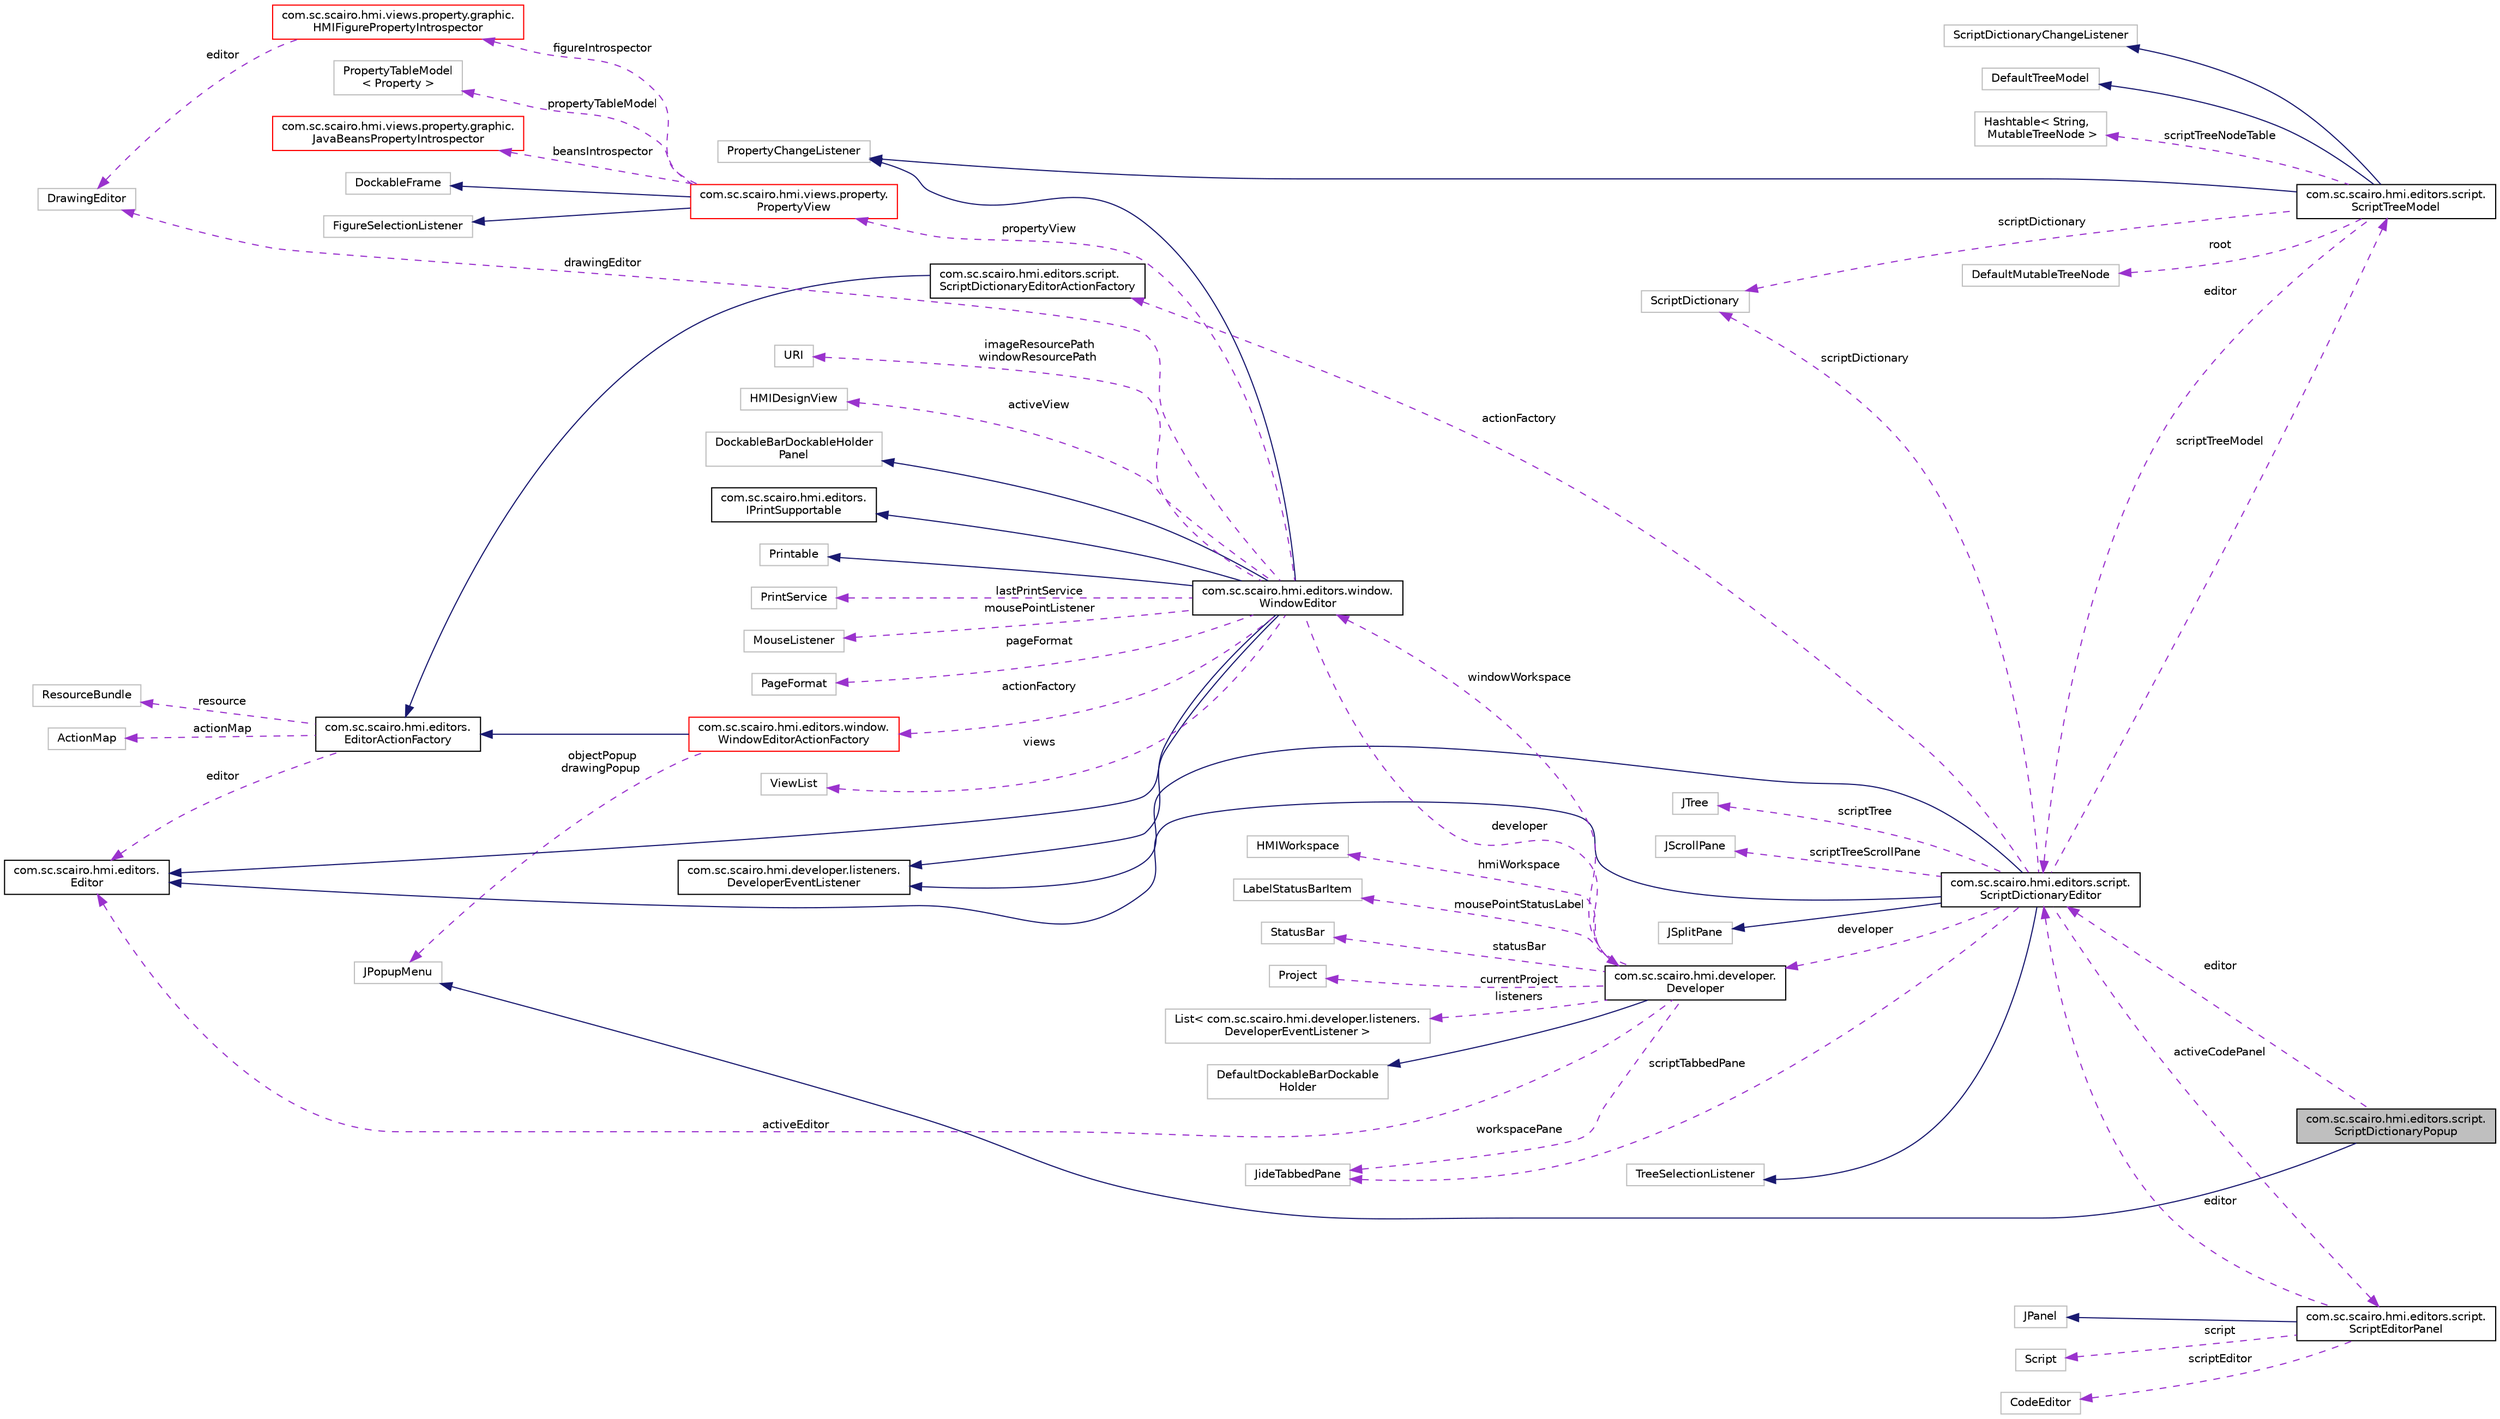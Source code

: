 digraph "com.sc.scairo.hmi.editors.script.ScriptDictionaryPopup"
{
 // LATEX_PDF_SIZE
  edge [fontname="Helvetica",fontsize="10",labelfontname="Helvetica",labelfontsize="10"];
  node [fontname="Helvetica",fontsize="10",shape=record];
  rankdir="LR";
  Node1 [label="com.sc.scairo.hmi.editors.script.\lScriptDictionaryPopup",height=0.2,width=0.4,color="black", fillcolor="grey75", style="filled", fontcolor="black",tooltip=" "];
  Node2 -> Node1 [dir="back",color="midnightblue",fontsize="10",style="solid",fontname="Helvetica"];
  Node2 [label="JPopupMenu",height=0.2,width=0.4,color="grey75", fillcolor="white", style="filled",tooltip=" "];
  Node3 -> Node1 [dir="back",color="darkorchid3",fontsize="10",style="dashed",label=" editor" ,fontname="Helvetica"];
  Node3 [label="com.sc.scairo.hmi.editors.script.\lScriptDictionaryEditor",height=0.2,width=0.4,color="black", fillcolor="white", style="filled",URL="$classcom_1_1sc_1_1scairo_1_1hmi_1_1editors_1_1script_1_1_script_dictionary_editor.html",tooltip=" "];
  Node4 -> Node3 [dir="back",color="midnightblue",fontsize="10",style="solid",fontname="Helvetica"];
  Node4 [label="JSplitPane",height=0.2,width=0.4,color="grey75", fillcolor="white", style="filled",tooltip=" "];
  Node5 -> Node3 [dir="back",color="midnightblue",fontsize="10",style="solid",fontname="Helvetica"];
  Node5 [label="com.sc.scairo.hmi.developer.listeners.\lDeveloperEventListener",height=0.2,width=0.4,color="black", fillcolor="white", style="filled",URL="$interfacecom_1_1sc_1_1scairo_1_1hmi_1_1developer_1_1listeners_1_1_developer_event_listener.html",tooltip=" "];
  Node6 -> Node3 [dir="back",color="midnightblue",fontsize="10",style="solid",fontname="Helvetica"];
  Node6 [label="com.sc.scairo.hmi.editors.\lEditor",height=0.2,width=0.4,color="black", fillcolor="white", style="filled",URL="$interfacecom_1_1sc_1_1scairo_1_1hmi_1_1editors_1_1_editor.html",tooltip=" "];
  Node7 -> Node3 [dir="back",color="midnightblue",fontsize="10",style="solid",fontname="Helvetica"];
  Node7 [label="TreeSelectionListener",height=0.2,width=0.4,color="grey75", fillcolor="white", style="filled",tooltip=" "];
  Node8 -> Node3 [dir="back",color="darkorchid3",fontsize="10",style="dashed",label=" scriptTreeModel" ,fontname="Helvetica"];
  Node8 [label="com.sc.scairo.hmi.editors.script.\lScriptTreeModel",height=0.2,width=0.4,color="black", fillcolor="white", style="filled",URL="$classcom_1_1sc_1_1scairo_1_1hmi_1_1editors_1_1script_1_1_script_tree_model.html",tooltip=" "];
  Node9 -> Node8 [dir="back",color="midnightblue",fontsize="10",style="solid",fontname="Helvetica"];
  Node9 [label="DefaultTreeModel",height=0.2,width=0.4,color="grey75", fillcolor="white", style="filled",tooltip=" "];
  Node10 -> Node8 [dir="back",color="midnightblue",fontsize="10",style="solid",fontname="Helvetica"];
  Node10 [label="ScriptDictionaryChangeListener",height=0.2,width=0.4,color="grey75", fillcolor="white", style="filled",tooltip=" "];
  Node11 -> Node8 [dir="back",color="midnightblue",fontsize="10",style="solid",fontname="Helvetica"];
  Node11 [label="PropertyChangeListener",height=0.2,width=0.4,color="grey75", fillcolor="white", style="filled",tooltip=" "];
  Node12 -> Node8 [dir="back",color="darkorchid3",fontsize="10",style="dashed",label=" scriptDictionary" ,fontname="Helvetica"];
  Node12 [label="ScriptDictionary",height=0.2,width=0.4,color="grey75", fillcolor="white", style="filled",tooltip=" "];
  Node13 -> Node8 [dir="back",color="darkorchid3",fontsize="10",style="dashed",label=" root" ,fontname="Helvetica"];
  Node13 [label="DefaultMutableTreeNode",height=0.2,width=0.4,color="grey75", fillcolor="white", style="filled",tooltip=" "];
  Node14 -> Node8 [dir="back",color="darkorchid3",fontsize="10",style="dashed",label=" scriptTreeNodeTable" ,fontname="Helvetica"];
  Node14 [label="Hashtable\< String,\l MutableTreeNode \>",height=0.2,width=0.4,color="grey75", fillcolor="white", style="filled",tooltip=" "];
  Node3 -> Node8 [dir="back",color="darkorchid3",fontsize="10",style="dashed",label=" editor" ,fontname="Helvetica"];
  Node12 -> Node3 [dir="back",color="darkorchid3",fontsize="10",style="dashed",label=" scriptDictionary" ,fontname="Helvetica"];
  Node15 -> Node3 [dir="back",color="darkorchid3",fontsize="10",style="dashed",label=" actionFactory" ,fontname="Helvetica"];
  Node15 [label="com.sc.scairo.hmi.editors.script.\lScriptDictionaryEditorActionFactory",height=0.2,width=0.4,color="black", fillcolor="white", style="filled",URL="$classcom_1_1sc_1_1scairo_1_1hmi_1_1editors_1_1script_1_1_script_dictionary_editor_action_factory.html",tooltip=" "];
  Node16 -> Node15 [dir="back",color="midnightblue",fontsize="10",style="solid",fontname="Helvetica"];
  Node16 [label="com.sc.scairo.hmi.editors.\lEditorActionFactory",height=0.2,width=0.4,color="black", fillcolor="white", style="filled",URL="$classcom_1_1sc_1_1scairo_1_1hmi_1_1editors_1_1_editor_action_factory.html",tooltip=" "];
  Node17 -> Node16 [dir="back",color="darkorchid3",fontsize="10",style="dashed",label=" resource" ,fontname="Helvetica"];
  Node17 [label="ResourceBundle",height=0.2,width=0.4,color="grey75", fillcolor="white", style="filled",tooltip=" "];
  Node18 -> Node16 [dir="back",color="darkorchid3",fontsize="10",style="dashed",label=" actionMap" ,fontname="Helvetica"];
  Node18 [label="ActionMap",height=0.2,width=0.4,color="grey75", fillcolor="white", style="filled",tooltip=" "];
  Node6 -> Node16 [dir="back",color="darkorchid3",fontsize="10",style="dashed",label=" editor" ,fontname="Helvetica"];
  Node19 -> Node3 [dir="back",color="darkorchid3",fontsize="10",style="dashed",label=" scriptTabbedPane" ,fontname="Helvetica"];
  Node19 [label="JideTabbedPane",height=0.2,width=0.4,color="grey75", fillcolor="white", style="filled",tooltip=" "];
  Node20 -> Node3 [dir="back",color="darkorchid3",fontsize="10",style="dashed",label=" developer" ,fontname="Helvetica"];
  Node20 [label="com.sc.scairo.hmi.developer.\lDeveloper",height=0.2,width=0.4,color="black", fillcolor="white", style="filled",URL="$classcom_1_1sc_1_1scairo_1_1hmi_1_1developer_1_1_developer.html",tooltip=" "];
  Node21 -> Node20 [dir="back",color="midnightblue",fontsize="10",style="solid",fontname="Helvetica"];
  Node21 [label="DefaultDockableBarDockable\lHolder",height=0.2,width=0.4,color="grey75", fillcolor="white", style="filled",tooltip=" "];
  Node22 -> Node20 [dir="back",color="darkorchid3",fontsize="10",style="dashed",label=" hmiWorkspace" ,fontname="Helvetica"];
  Node22 [label="HMIWorkspace",height=0.2,width=0.4,color="grey75", fillcolor="white", style="filled",tooltip=" "];
  Node23 -> Node20 [dir="back",color="darkorchid3",fontsize="10",style="dashed",label=" windowWorkspace" ,fontname="Helvetica"];
  Node23 [label="com.sc.scairo.hmi.editors.window.\lWindowEditor",height=0.2,width=0.4,color="black", fillcolor="white", style="filled",URL="$classcom_1_1sc_1_1scairo_1_1hmi_1_1editors_1_1window_1_1_window_editor.html",tooltip=" "];
  Node24 -> Node23 [dir="back",color="midnightblue",fontsize="10",style="solid",fontname="Helvetica"];
  Node24 [label="DockableBarDockableHolder\lPanel",height=0.2,width=0.4,color="grey75", fillcolor="white", style="filled",tooltip=" "];
  Node5 -> Node23 [dir="back",color="midnightblue",fontsize="10",style="solid",fontname="Helvetica"];
  Node11 -> Node23 [dir="back",color="midnightblue",fontsize="10",style="solid",fontname="Helvetica"];
  Node6 -> Node23 [dir="back",color="midnightblue",fontsize="10",style="solid",fontname="Helvetica"];
  Node25 -> Node23 [dir="back",color="midnightblue",fontsize="10",style="solid",fontname="Helvetica"];
  Node25 [label="com.sc.scairo.hmi.editors.\lIPrintSupportable",height=0.2,width=0.4,color="black", fillcolor="white", style="filled",URL="$interfacecom_1_1sc_1_1scairo_1_1hmi_1_1editors_1_1_i_print_supportable.html",tooltip=" "];
  Node26 -> Node23 [dir="back",color="midnightblue",fontsize="10",style="solid",fontname="Helvetica"];
  Node26 [label="Printable",height=0.2,width=0.4,color="grey75", fillcolor="white", style="filled",tooltip=" "];
  Node27 -> Node23 [dir="back",color="darkorchid3",fontsize="10",style="dashed",label=" drawingEditor" ,fontname="Helvetica"];
  Node27 [label="DrawingEditor",height=0.2,width=0.4,color="grey75", fillcolor="white", style="filled",tooltip=" "];
  Node28 -> Node23 [dir="back",color="darkorchid3",fontsize="10",style="dashed",label=" lastPrintService" ,fontname="Helvetica"];
  Node28 [label="PrintService",height=0.2,width=0.4,color="grey75", fillcolor="white", style="filled",tooltip=" "];
  Node29 -> Node23 [dir="back",color="darkorchid3",fontsize="10",style="dashed",label=" mousePointListener" ,fontname="Helvetica"];
  Node29 [label="MouseListener",height=0.2,width=0.4,color="grey75", fillcolor="white", style="filled",tooltip=" "];
  Node30 -> Node23 [dir="back",color="darkorchid3",fontsize="10",style="dashed",label=" pageFormat" ,fontname="Helvetica"];
  Node30 [label="PageFormat",height=0.2,width=0.4,color="grey75", fillcolor="white", style="filled",tooltip=" "];
  Node31 -> Node23 [dir="back",color="darkorchid3",fontsize="10",style="dashed",label=" views" ,fontname="Helvetica"];
  Node31 [label="ViewList",height=0.2,width=0.4,color="grey75", fillcolor="white", style="filled",tooltip=" "];
  Node32 -> Node23 [dir="back",color="darkorchid3",fontsize="10",style="dashed",label=" imageResourcePath\nwindowResourcePath" ,fontname="Helvetica"];
  Node32 [label="URI",height=0.2,width=0.4,color="grey75", fillcolor="white", style="filled",tooltip=" "];
  Node33 -> Node23 [dir="back",color="darkorchid3",fontsize="10",style="dashed",label=" activeView" ,fontname="Helvetica"];
  Node33 [label="HMIDesignView",height=0.2,width=0.4,color="grey75", fillcolor="white", style="filled",tooltip=" "];
  Node20 -> Node23 [dir="back",color="darkorchid3",fontsize="10",style="dashed",label=" developer" ,fontname="Helvetica"];
  Node34 -> Node23 [dir="back",color="darkorchid3",fontsize="10",style="dashed",label=" propertyView" ,fontname="Helvetica"];
  Node34 [label="com.sc.scairo.hmi.views.property.\lPropertyView",height=0.2,width=0.4,color="red", fillcolor="white", style="filled",URL="$classcom_1_1sc_1_1scairo_1_1hmi_1_1views_1_1property_1_1_property_view.html",tooltip=" "];
  Node35 -> Node34 [dir="back",color="midnightblue",fontsize="10",style="solid",fontname="Helvetica"];
  Node35 [label="DockableFrame",height=0.2,width=0.4,color="grey75", fillcolor="white", style="filled",tooltip=" "];
  Node36 -> Node34 [dir="back",color="midnightblue",fontsize="10",style="solid",fontname="Helvetica"];
  Node36 [label="FigureSelectionListener",height=0.2,width=0.4,color="grey75", fillcolor="white", style="filled",tooltip=" "];
  Node37 -> Node34 [dir="back",color="darkorchid3",fontsize="10",style="dashed",label=" beansIntrospector" ,fontname="Helvetica"];
  Node37 [label="com.sc.scairo.hmi.views.property.graphic.\lJavaBeansPropertyIntrospector",height=0.2,width=0.4,color="red", fillcolor="white", style="filled",URL="$classcom_1_1sc_1_1scairo_1_1hmi_1_1views_1_1property_1_1graphic_1_1_java_beans_property_introspector.html",tooltip=" "];
  Node51 -> Node34 [dir="back",color="darkorchid3",fontsize="10",style="dashed",label=" figureIntrospector" ,fontname="Helvetica"];
  Node51 [label="com.sc.scairo.hmi.views.property.graphic.\lHMIFigurePropertyIntrospector",height=0.2,width=0.4,color="red", fillcolor="white", style="filled",URL="$classcom_1_1sc_1_1scairo_1_1hmi_1_1views_1_1property_1_1graphic_1_1_h_m_i_figure_property_introspector.html",tooltip=" "];
  Node27 -> Node51 [dir="back",color="darkorchid3",fontsize="10",style="dashed",label=" editor" ,fontname="Helvetica"];
  Node55 -> Node34 [dir="back",color="darkorchid3",fontsize="10",style="dashed",label=" propertyTableModel" ,fontname="Helvetica"];
  Node55 [label="PropertyTableModel\l\< Property \>",height=0.2,width=0.4,color="grey75", fillcolor="white", style="filled",tooltip=" "];
  Node60 -> Node23 [dir="back",color="darkorchid3",fontsize="10",style="dashed",label=" actionFactory" ,fontname="Helvetica"];
  Node60 [label="com.sc.scairo.hmi.editors.window.\lWindowEditorActionFactory",height=0.2,width=0.4,color="red", fillcolor="white", style="filled",URL="$classcom_1_1sc_1_1scairo_1_1hmi_1_1editors_1_1window_1_1_window_editor_action_factory.html",tooltip=" "];
  Node16 -> Node60 [dir="back",color="midnightblue",fontsize="10",style="solid",fontname="Helvetica"];
  Node2 -> Node60 [dir="back",color="darkorchid3",fontsize="10",style="dashed",label=" objectPopup\ndrawingPopup" ,fontname="Helvetica"];
  Node64 -> Node20 [dir="back",color="darkorchid3",fontsize="10",style="dashed",label=" mousePointStatusLabel" ,fontname="Helvetica"];
  Node64 [label="LabelStatusBarItem",height=0.2,width=0.4,color="grey75", fillcolor="white", style="filled",tooltip=" "];
  Node19 -> Node20 [dir="back",color="darkorchid3",fontsize="10",style="dashed",label=" workspacePane" ,fontname="Helvetica"];
  Node65 -> Node20 [dir="back",color="darkorchid3",fontsize="10",style="dashed",label=" statusBar" ,fontname="Helvetica"];
  Node65 [label="StatusBar",height=0.2,width=0.4,color="grey75", fillcolor="white", style="filled",tooltip=" "];
  Node66 -> Node20 [dir="back",color="darkorchid3",fontsize="10",style="dashed",label=" currentProject" ,fontname="Helvetica"];
  Node66 [label="Project",height=0.2,width=0.4,color="grey75", fillcolor="white", style="filled",tooltip=" "];
  Node67 -> Node20 [dir="back",color="darkorchid3",fontsize="10",style="dashed",label=" listeners" ,fontname="Helvetica"];
  Node67 [label="List\< com.sc.scairo.hmi.developer.listeners.\lDeveloperEventListener \>",height=0.2,width=0.4,color="grey75", fillcolor="white", style="filled",tooltip=" "];
  Node6 -> Node20 [dir="back",color="darkorchid3",fontsize="10",style="dashed",label=" activeEditor" ,fontname="Helvetica"];
  Node68 -> Node3 [dir="back",color="darkorchid3",fontsize="10",style="dashed",label=" activeCodePanel" ,fontname="Helvetica"];
  Node68 [label="com.sc.scairo.hmi.editors.script.\lScriptEditorPanel",height=0.2,width=0.4,color="black", fillcolor="white", style="filled",URL="$classcom_1_1sc_1_1scairo_1_1hmi_1_1editors_1_1script_1_1_script_editor_panel.html",tooltip=" "];
  Node69 -> Node68 [dir="back",color="midnightblue",fontsize="10",style="solid",fontname="Helvetica"];
  Node69 [label="JPanel",height=0.2,width=0.4,color="grey75", fillcolor="white", style="filled",tooltip=" "];
  Node70 -> Node68 [dir="back",color="darkorchid3",fontsize="10",style="dashed",label=" script" ,fontname="Helvetica"];
  Node70 [label="Script",height=0.2,width=0.4,color="grey75", fillcolor="white", style="filled",tooltip=" "];
  Node71 -> Node68 [dir="back",color="darkorchid3",fontsize="10",style="dashed",label=" scriptEditor" ,fontname="Helvetica"];
  Node71 [label="CodeEditor",height=0.2,width=0.4,color="grey75", fillcolor="white", style="filled",tooltip=" "];
  Node3 -> Node68 [dir="back",color="darkorchid3",fontsize="10",style="dashed",label=" editor" ,fontname="Helvetica"];
  Node72 -> Node3 [dir="back",color="darkorchid3",fontsize="10",style="dashed",label=" scriptTree" ,fontname="Helvetica"];
  Node72 [label="JTree",height=0.2,width=0.4,color="grey75", fillcolor="white", style="filled",tooltip=" "];
  Node73 -> Node3 [dir="back",color="darkorchid3",fontsize="10",style="dashed",label=" scriptTreeScrollPane" ,fontname="Helvetica"];
  Node73 [label="JScrollPane",height=0.2,width=0.4,color="grey75", fillcolor="white", style="filled",tooltip=" "];
}
